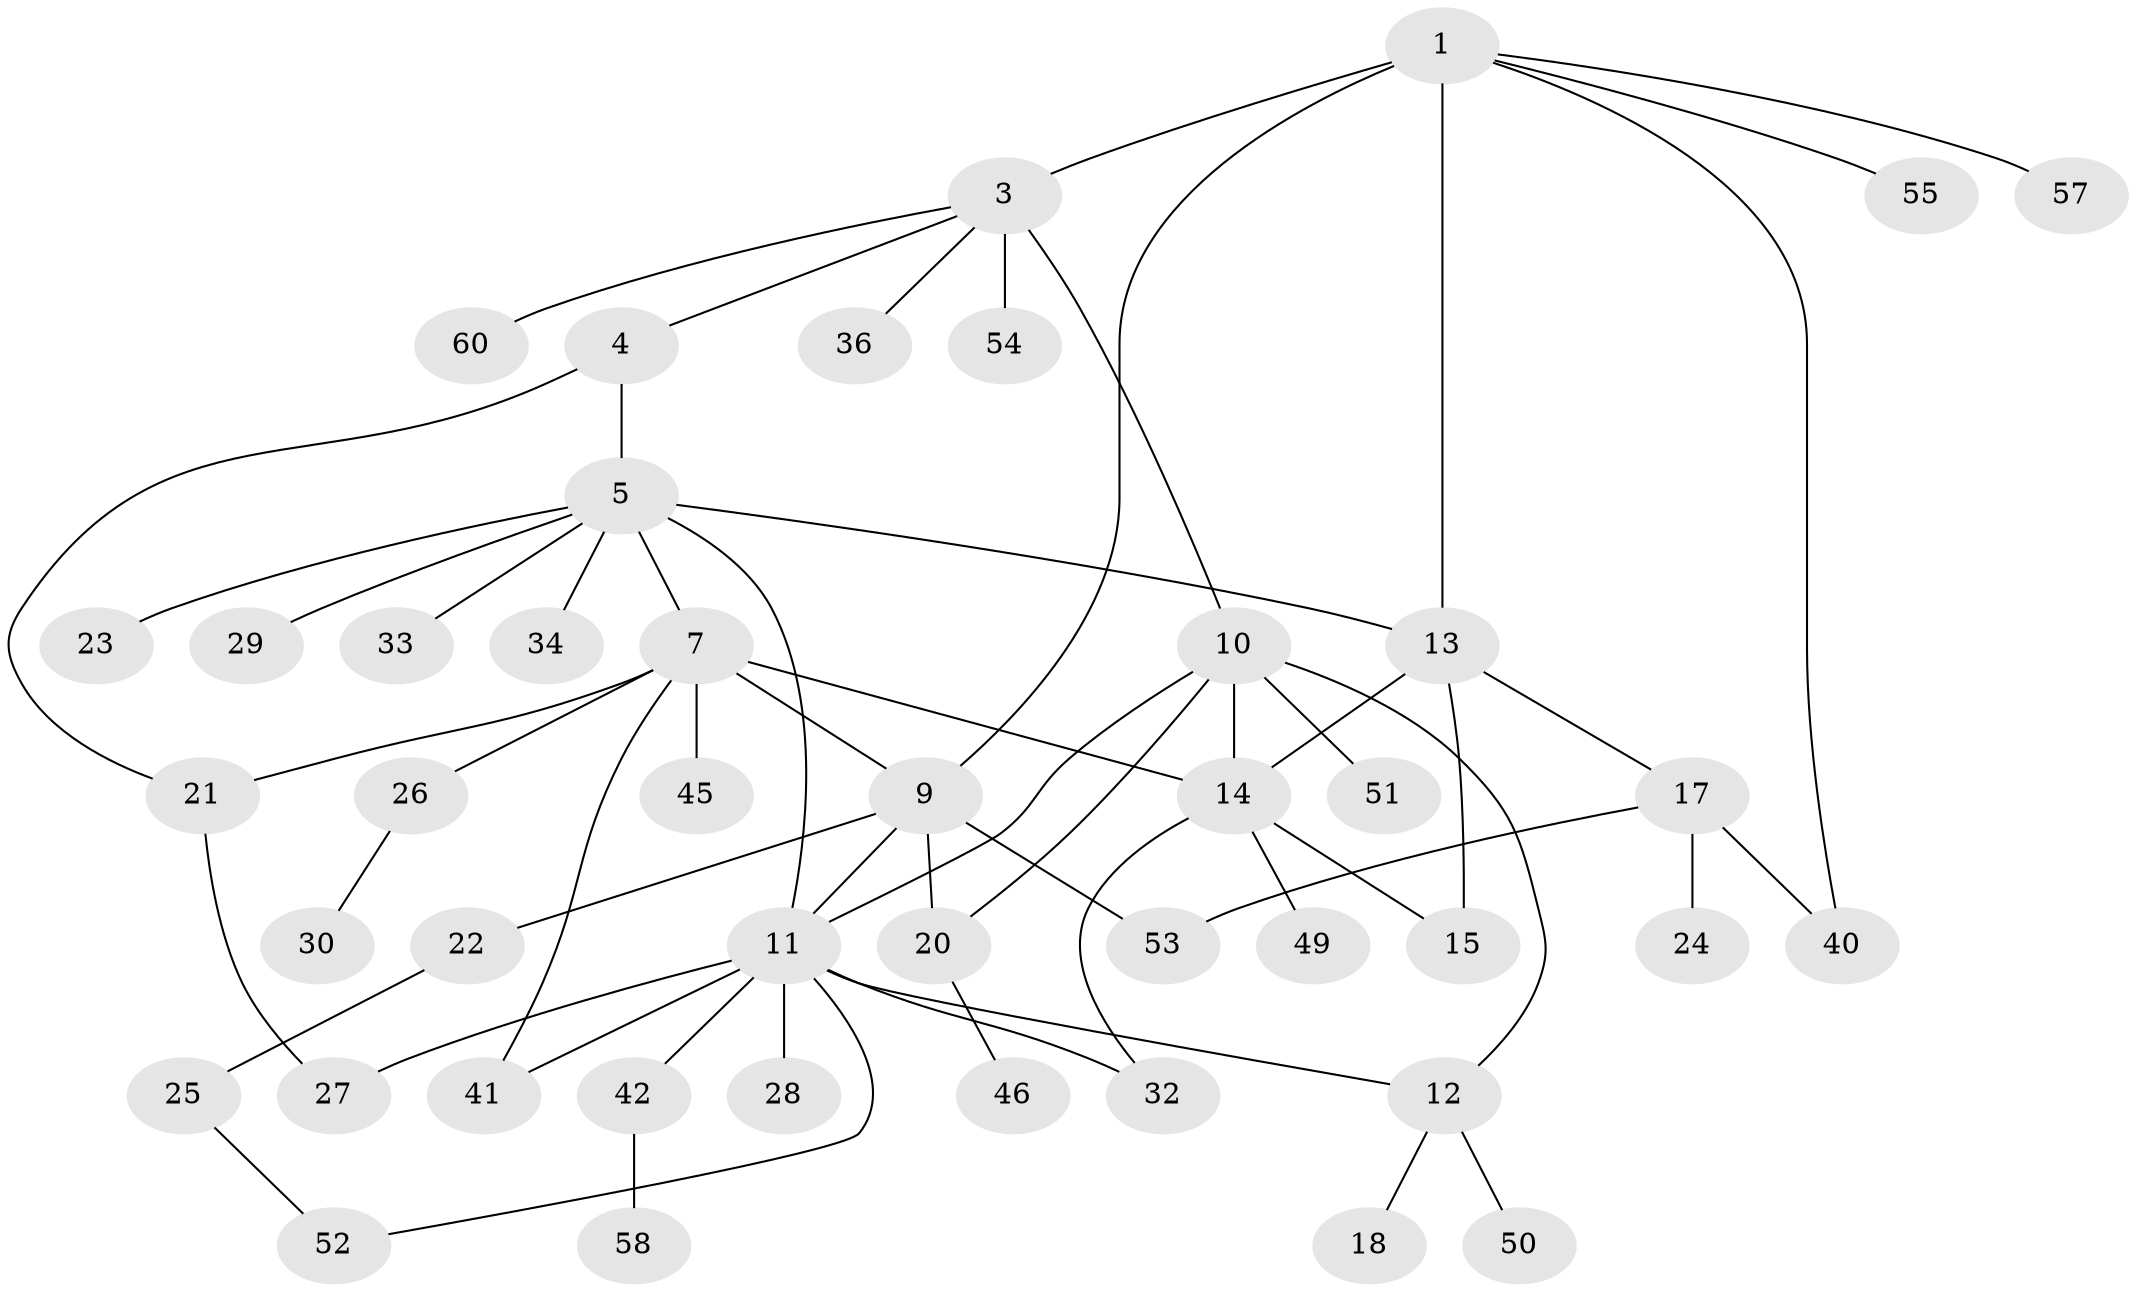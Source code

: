 // original degree distribution, {4: 0.03278688524590164, 5: 0.11475409836065574, 8: 0.01639344262295082, 7: 0.06557377049180328, 11: 0.01639344262295082, 3: 0.06557377049180328, 1: 0.45901639344262296, 2: 0.22950819672131148}
// Generated by graph-tools (version 1.1) at 2025/42/03/06/25 10:42:09]
// undirected, 44 vertices, 59 edges
graph export_dot {
graph [start="1"]
  node [color=gray90,style=filled];
  1 [super="+2"];
  3 [super="+59"];
  4 [super="+39"];
  5 [super="+6"];
  7 [super="+8"];
  9 [super="+56"];
  10 [super="+16"];
  11 [super="+19"];
  12 [super="+37"];
  13;
  14 [super="+38"];
  15 [super="+44"];
  17 [super="+61"];
  18 [super="+48"];
  20 [super="+31"];
  21 [super="+43"];
  22;
  23;
  24;
  25;
  26;
  27 [super="+35"];
  28;
  29;
  30;
  32;
  33;
  34;
  36;
  40;
  41;
  42 [super="+47"];
  45;
  46;
  49;
  50;
  51;
  52;
  53;
  54;
  55;
  57;
  58;
  60;
  1 -- 3 [weight=2];
  1 -- 13;
  1 -- 40;
  1 -- 55;
  1 -- 9;
  1 -- 57;
  3 -- 4;
  3 -- 10;
  3 -- 36;
  3 -- 54;
  3 -- 60;
  4 -- 5 [weight=2];
  4 -- 21;
  5 -- 13;
  5 -- 23;
  5 -- 29;
  5 -- 33;
  5 -- 34;
  5 -- 11;
  5 -- 7;
  7 -- 9 [weight=2];
  7 -- 14;
  7 -- 41;
  7 -- 45;
  7 -- 26;
  7 -- 21;
  9 -- 11;
  9 -- 22;
  9 -- 53;
  9 -- 20;
  10 -- 11;
  10 -- 12;
  10 -- 14;
  10 -- 20;
  10 -- 51;
  11 -- 12;
  11 -- 28;
  11 -- 32;
  11 -- 41;
  11 -- 42;
  11 -- 52;
  11 -- 27;
  12 -- 18;
  12 -- 50;
  13 -- 14;
  13 -- 15;
  13 -- 17;
  14 -- 15;
  14 -- 32;
  14 -- 49;
  17 -- 24;
  17 -- 40;
  17 -- 53;
  20 -- 46;
  21 -- 27;
  22 -- 25;
  25 -- 52;
  26 -- 30;
  42 -- 58;
}
